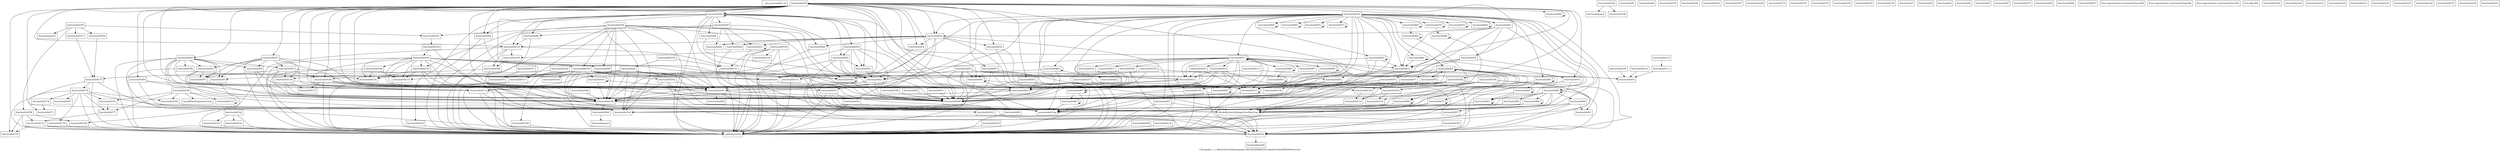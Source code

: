 digraph "Call graph: ./../../data/real-world-programs-raw-data/shiki/tool-evaluation-data/WAVM/wavm.bc" {
	label="Call graph: ./../../data/real-world-programs-raw-data/shiki/tool-evaluation-data/WAVM/wavm.bc";

	Node0x1e9dc80 [shape=record,label="{__gxx_personality_v0}"];
	Node0x1ea4850 [shape=record,label="{functionImport0}"];
	Node0x1ea48d0 [shape=record,label="{functionImport1}"];
	Node0x1ea4590 [shape=record,label="{functionImport2}"];
	Node0x1eaa9c0 [shape=record,label="{functionImport3}"];
	Node0x1eaaa70 [shape=record,label="{functionDef0}"];
	Node0x1e9a230 [shape=record,label="{functionDef20}"];
	Node0x1e9a230 -> Node0x1e99c00;
	Node0x1e9a230 -> Node0x1e99340;
	Node0x1e9a230 -> Node0x1e9a360;
	Node0x1e9a360 [shape=record,label="{functionDef21}"];
	Node0x1e9a360 -> Node0x1e98730;
	Node0x1e9a360 -> Node0xccf410;
	Node0x1e9a360 -> Node0xc9b5e0;
	Node0x1e9a360 -> Node0x1e9a490;
	Node0x1e9a8f0 [shape=record,label="{functionDef22}"];
	Node0x1e9a8f0 -> Node0x1e99340;
	Node0x1e9a8f0 -> Node0x1e9b290;
	Node0x1e9a8f0 -> Node0x1e9af80;
	Node0x1e9a8f0 -> Node0x1e9a970;
	Node0x1e9a8f0 -> Node0x1e9af00;
	Node0x1e9a8f0 -> Node0x1e9ae00;
	Node0x1e9a8f0 -> Node0x1e9ae80;
	Node0x1e9a8f0 -> Node0x1e9ac80;
	Node0x1e9a8f0 -> Node0x1e9ad80;
	Node0x1e9a8f0 -> Node0x1e9b210;
	Node0x1e9a8f0 -> Node0x1e9ad00;
	Node0x1e9b000 [shape=record,label="{functionDef23}"];
	Node0x1e9b000 -> Node0x1e9b080;
	Node0x1e9b000 -> Node0x1e99a50;
	Node0x1e9b000 -> Node0xc9b5e0;
	Node0x1e9b000 -> Node0x1e99c00;
	Node0x1e9b000 -> Node0x1e9a8f0;
	Node0x1e9b000 -> Node0x1e999d0;
	Node0x1e9b100 [shape=record,label="{functionDef24}"];
	Node0x1e9b180 [shape=record,label="{functionDef25}"];
	Node0x1e9a970 [shape=record,label="{functionDef26}"];
	Node0x1e9a970 -> Node0x1e99340;
	Node0x1e9ac80 [shape=record,label="{functionDef27}"];
	Node0x1e9ac80 -> Node0x1e99340;
	Node0x1e9ac80 -> Node0x1e9a100;
	Node0x1ecae60 [shape=record,label="{functionDef157}"];
	Node0x1ecae60 -> Node0x1e99340;
	Node0x1ecae60 -> Node0x1eca5a0;
	Node0x1ecb170 [shape=record,label="{functionDef158}"];
	Node0x1ecb170 -> Node0x1e99340;
	Node0x1ecb170 -> Node0x1e99d00;
	Node0x1ecb170 -> Node0x1eb0a50;
	Node0x1ecb170 -> Node0x1eca5a0;
	Node0x1ecb170 -> Node0x1eb5710;
	Node0x1ecb170 -> Node0x1eb5790;
	Node0x1ecb480 [shape=record,label="{functionDef159}"];
	Node0x1ecb500 [shape=record,label="{functionDef160}"];
	Node0x1ecb580 [shape=record,label="{functionDef161}"];
	Node0x1e99d00 [shape=record,label="{functionDef162}"];
	Node0x1e99d00 -> Node0x1ea4850;
	Node0x1e9a490 [shape=record,label="{functionDef163}"];
	Node0x1e9a490 -> Node0x1e99d00;
	Node0x1e992c0 [shape=record,label="{functionDef164}"];
	Node0x1eb5bf0 [shape=record,label="{functionDef165}"];
	Node0x1eb5bf0 -> Node0x1eb5890;
	Node0x1ecb600 [shape=record,label="{functionDef166}"];
	Node0x1ecb600 -> Node0x1ea4590;
	Node0x1ecb600 -> Node0x1ecb6b0;
	Node0x1ecb730 [shape=record,label="{functionDef167}"];
	Node0x1ecb7b0 [shape=record,label="{functionDef168}"];
	Node0x1eb5910 [shape=record,label="{functionDef169}"];
	Node0x1ecb830 [shape=record,label="{functionDef170}"];
	Node0x1ecb8b0 [shape=record,label="{functionDef171}"];
	Node0x1ecc360 [shape=record,label="{functionDef172}"];
	Node0x1ecc3e0 [shape=record,label="{functionDef173}"];
	Node0x1ecc3e0 -> Node0x1ecc3e0;
	Node0x1ecc460 [shape=record,label="{functionDef174}"];
	Node0x1ecc460 -> Node0x1ecb830;
	Node0x1ecc460 -> Node0x1e99340;
	Node0x1ecc460 -> Node0x1e99d00;
	Node0x1ecc5c0 [shape=record,label="{functionDef175}"];
	Node0x1ecc5c0 -> Node0x1e992c0;
	Node0x1ecc5c0 -> Node0x1ecc640;
	Node0x1ecc5c0 -> Node0x1ecb830;
	Node0x1ecc5c0 -> Node0x1e99340;
	Node0x1ecc640 [shape=record,label="{functionDef176}"];
	Node0x1ecc640 -> Node0x1ecc810;
	Node0x1ecc640 -> Node0x1ecb8b0;
	Node0x1ecc640 -> Node0x1eccb60;
	Node0x1ecc640 -> Node0x1ecc890;
	Node0x1ecc640 -> Node0x1ecca60;
	Node0x1ecc640 -> Node0x1e998a0;
	Node0x1ecc640 -> Node0x1eccae0;
	Node0x1ecc640 -> Node0x1e99340;
	Node0x1ecc640 -> Node0x1eccbe0;
	Node0x1ecc810 [shape=record,label="{functionDef177}"];
	Node0x1ecc810 -> Node0x1ecc460;
	Node0x1ecc890 [shape=record,label="{functionDef178}"];
	Node0x1ecc890 -> Node0x1ecb8b0;
	Node0x1ecca60 [shape=record,label="{functionDef179}"];
	Node0x1ecca60 -> Node0x1e99340;
	Node0x1eccae0 [shape=record,label="{functionDef180}"];
	Node0x1eccae0 -> Node0x1e9a100;
	Node0x1eccb60 [shape=record,label="{functionDef181}"];
	Node0x1eccb60 -> Node0x1e992c0;
	Node0x1eccb60 -> Node0x1ecc810;
	Node0x1e99a50 [shape=record,label="{functionDef13}"];
	Node0x1e99a50 -> Node0x1e99a50;
	Node0x1e99a50 -> Node0xc9b5e0;
	Node0x1e99b80 [shape=record,label="{functionDef14}"];
	Node0x1e99b80 -> Node0x1e99c00;
	Node0x1e99b80 -> Node0x1e99c80;
	Node0x1e99b80 -> Node0x1e98730;
	Node0x1e99b80 -> Node0xc9b5e0;
	Node0x1e99b80 -> Node0x1e99a50;
	Node0x1e99b80 -> Node0x1e99d00;
	Node0x1e99c80 [shape=record,label="{functionDef15}"];
	Node0x1e99c80 -> Node0x1e99d00;
	Node0x1e99c80 -> Node0x1e98730;
	Node0x1e99c80 -> Node0xccf410;
	Node0x1e99ed0 [shape=record,label="{functionDef16}"];
	Node0x1e99ed0 -> Node0x1e99c00;
	Node0x1e99fd0 [shape=record,label="{functionDef18}"];
	Node0x1e99fd0 -> Node0x1e99c00;
	Node0x1e99fd0 -> Node0x1e99c80;
	Node0x1e99fd0 -> Node0x1e99a50;
	Node0x1e99fd0 -> Node0xc9b5e0;
	Node0x1e9a080 [shape=record,label="{functionDef19}"];
	Node0x1e9a080 -> Node0x1e9a100;
	Node0x1e9a080 -> Node0x1e99a50;
	Node0x1e9a080 -> Node0xc9b5e0;
	Node0xccf100 [shape=record,label="{functionDef140}"];
	Node0xccf100 -> Node0x1e99340;
	Node0xccf100 -> Node0x1e9a100;
	Node0xccf100 -> Node0x1e98730;
	Node0xccf100 -> Node0xc9b5e0;
	Node0xccf100 -> Node0x1e99c00;
	Node0xccf100 -> Node0x1eb6410;
	Node0x1e9f4d0 [shape=record,label="{functionDef141}"];
	Node0x1e9f4d0 -> Node0x1e99340;
	Node0x1e9f4d0 -> Node0xc9b5e0;
	Node0x1ec9b90 [shape=record,label="{functionDef142}"];
	Node0x1ec9b90 -> Node0x1ec9c10;
	Node0x1ec9b90 -> Node0x1ec9c90;
	Node0x1ec9b90 -> Node0x1e99340;
	Node0x1ec9c10 [shape=record,label="{functionDef143}"];
	Node0x1ec9c10 -> Node0x1e99340;
	Node0x1ec9c90 [shape=record,label="{functionDef144}"];
	Node0x1ec9c90 -> Node0x1e99340;
	Node0x1ec00c0 [shape=record,label="{functionDef145}"];
	Node0x1ec0140 [shape=record,label="{functionDef146}"];
	Node0x1ec0140 -> Node0x1e99340;
	Node0x1eca2f0 [shape=record,label="{functionDef147}"];
	Node0x1eca2f0 -> Node0x1eb7520;
	Node0x1eca370 [shape=record,label="{functionDef148}"];
	Node0x1eca370 -> Node0x1e99340;
	Node0x1eca370 -> Node0x1e98580;
	Node0x1eca5a0 [shape=record,label="{functionDef149}"];
	Node0x1eca5a0 -> Node0x1eb5790;
	Node0x1eb0a50 [shape=record,label="{functionDef150}"];
	Node0x1eb0a50 -> Node0x1eb5790;
	Node0x1eb0a50 -> Node0x1eb5710;
	Node0x1eca6d0 [shape=record,label="{functionDef151}"];
	Node0x1eca750 [shape=record,label="{functionDef152}"];
	Node0x1eca750 -> Node0x1ec1eb0;
	Node0x1eca750 -> Node0x1e98480;
	Node0x1ecac60 [shape=record,label="{functionDef153}"];
	Node0x1ecace0 [shape=record,label="{functionDef154}"];
	Node0x1ecad60 [shape=record,label="{functionDef155}"];
	Node0x1ecade0 [shape=record,label="{functionDef156}"];
	Node0xc845f0 [shape=record,label="{functionDef1}"];
	Node0xc84670 [shape=record,label="{functionDef2}"];
	Node0xccf9e0 [shape=record,label="{functionDef3}"];
	Node0x1e9e7f0 [shape=record,label="{functionDef4}"];
	Node0x1e98500 [shape=record,label="{functionDef9}"];
	Node0x1e98500 -> Node0x1e99340;
	Node0x1e99f50 [shape=record,label="{functionDef17}"];
	Node0x1e99f50 -> Node0x1e99c00;
	Node0x1e9e870 [shape=record,label="{functionDef5}"];
	Node0xccfa20 [shape=record,label="{functionDef6}"];
	Node0xccfa20 -> Node0xc9b5e0;
	Node0x1e98400 [shape=record,label="{functionDef7}"];
	Node0x1e98480 [shape=record,label="{functionDef8}"];
	Node0x1e98480 -> Node0x1e98500;
	Node0x1e98480 -> Node0x1e98580;
	Node0x1e98480 -> Node0xccf080;
	Node0x1e98480 -> Node0x1e986b0;
	Node0x1e98480 -> Node0x1e98730;
	Node0x1e98480 -> Node0x1e992c0;
	Node0x1e98480 -> Node0xc9b5e0;
	Node0x1e98480 -> Node0xccf410;
	Node0x1e98480 -> Node0xccf100;
	Node0x1e993c0 [shape=record,label="{functionDef10}"];
	Node0x1e99440 [shape=record,label="{functionDef11}"];
	Node0x1e99440 -> Node0xc9b5e0;
	Node0x1e999d0 [shape=record,label="{functionDef12}"];
	Node0x1e999d0 -> Node0x1e99a50;
	Node0x1e999d0 -> Node0xc9b5e0;
	Node0x1e9b210 [shape=record,label="{functionDef28}"];
	Node0x1e9b210 -> Node0x1e99340;
	Node0x1e9b290 [shape=record,label="{functionDef29}"];
	Node0x1e9b290 -> Node0x1e99340;
	Node0x1e9ad00 [shape=record,label="{functionDef30}"];
	Node0x1e9ad00 -> Node0x1e99340;
	Node0x1e9ad00 -> Node0x1e9a100;
	Node0x1e9ad80 [shape=record,label="{functionDef31}"];
	Node0x1e9ad80 -> Node0x1e99340;
	Node0x1e9ad80 -> Node0x1e9ad80;
	Node0x1e9ae00 [shape=record,label="{functionDef32}"];
	Node0x1e9ae00 -> Node0x1e99340;
	Node0x1e9ae00 -> Node0x1e9a100;
	Node0x1e9af00 [shape=record,label="{functionDef33}"];
	Node0x1e9af00 -> Node0x1e99340;
	Node0x1e9af00 -> Node0x1e998a0;
	Node0x1e9af00 -> Node0x1e9a100;
	Node0x1e9af00 -> Node0x1e9ad00;
	Node0x1e9af80 [shape=record,label="{functionDef34}"];
	Node0x1e9af80 -> Node0x1e98580;
	Node0x1e9b080 [shape=record,label="{functionDef35}"];
	Node0x1e9b080 -> Node0x1e99920;
	Node0x1e9b080 -> Node0x1e99a50;
	Node0x1e9b080 -> Node0xc9b5e0;
	Node0x1e9b080 -> Node0x1e99c00;
	Node0x1e9b080 -> Node0x1e999d0;
	Node0x1e99920 [shape=record,label="{functionDef36}"];
	Node0x1e99920 -> Node0x1e99340;
	Node0x1e99920 -> Node0x1e99c00;
	Node0x1e99920 -> Node0xc9b5e0;
	Node0x1e99920 -> Node0x1e99a50;
	Node0x1e99920 -> Node0x1e9a080;
	Node0x1e99920 -> Node0x1e9ae80;
	Node0x1e99920 -> Node0x1e99c80;
	Node0x1e99920 -> Node0x1e9ba70;
	Node0x1e99920 -> Node0x1ea9310;
	Node0x1e99920 -> Node0x1e9a8f0;
	Node0x1e99920 -> Node0x1e999d0;
	Node0x1e99920 -> Node0x1e9b000;
	Node0x1e99920 -> Node0xccf410;
	Node0x1e99920 -> Node0x1e98730;
	Node0x1e99920 -> Node0xccf100;
	Node0x1e99920 -> Node0xccf080;
	Node0x1e99920 -> Node0x1e986b0;
	Node0x1e99920 -> Node0x1e98580;
	Node0x1e99920 -> Node0x1ea9110;
	Node0x1e99920 -> Node0x1e9ae00;
	Node0x1e99920 -> Node0x1ea9290;
	Node0x1e99920 -> Node0x1e992c0;
	Node0x1e99920 -> Node0x1ea5f70;
	Node0x1e99920 -> Node0x1ea9210;
	Node0x1e99920 -> Node0x1ea9190;
	Node0x1e99920 -> Node0x1ea5ef0;
	Node0x1e99920 -> Node0x1e9a360;
	Node0x1e99920 -> Node0x1e9cc50;
	Node0x1e99920 -> Node0x1e998a0;
	Node0x1e99920 -> Node0x1ea5e70;
	Node0x1e99920 -> Node0x1e9af80;
	Node0x1e99920 -> Node0x1e9af00;
	Node0x1e99920 -> Node0x1ea5df0;
	Node0x1ea5e70 [shape=record,label="{functionDef37}"];
	Node0x1ea5e70 -> Node0x1e99340;
	Node0x1ea5e70 -> Node0xc9b5e0;
	Node0x1ea5e70 -> Node0x1e99c00;
	Node0x1ea5e70 -> Node0xccf080;
	Node0x1ea5e70 -> Node0x1e9bc70;
	Node0x1ea5e70 -> Node0x1e9bbf0;
	Node0x1ea5e70 -> Node0x1e9bb70;
	Node0x1ea5e70 -> Node0x1e9baf0;
	Node0x1ea5e70 -> Node0x1e98500;
	Node0x1ea5ef0 [shape=record,label="{functionDef38}"];
	Node0x1ea5ef0 -> Node0x1e99c00;
	Node0x1ea5ef0 -> Node0x1e99d00;
	Node0x1ea5ef0 -> Node0x1e98730;
	Node0x1ea5ef0 -> Node0x1e99a50;
	Node0x1ea5ef0 -> Node0xc9b5e0;
	Node0x1ea5f70 [shape=record,label="{functionDef39}"];
	Node0x1ea5f70 -> Node0x1e99340;
	Node0x1ea5f70 -> Node0xc9b5e0;
	Node0x1ea5f70 -> Node0x1e99c00;
	Node0x1ea5f70 -> Node0x1e9bc70;
	Node0x1ea5f70 -> Node0x1e9bbf0;
	Node0x1ea5f70 -> Node0x1e9bb70;
	Node0x1ea5f70 -> Node0x1e9baf0;
	Node0x1ea5f70 -> Node0x1e99d00;
	Node0x1ea5f70 -> Node0x1e9c850;
	Node0x1ea5f70 -> Node0x1e98500;
	Node0x1ea5f70 -> Node0xccf080;
	Node0x1ea5f70 -> Node0x1e9a100;
	Node0x1ea9110 [shape=record,label="{functionDef40}"];
	Node0x1ea9110 -> Node0x1e98730;
	Node0x1ea9110 -> Node0xccf410;
	Node0x1ea9110 -> Node0x1e992c0;
	Node0x1e9cc50 [shape=record,label="{functionDef41}"];
	Node0x1e9cc50 -> Node0x1e99c00;
	Node0x1e9cc50 -> Node0x1e9cc50;
	Node0x1e9cc50 -> Node0x1e99a50;
	Node0x1e9cc50 -> Node0xc9b5e0;
	Node0x1ea9190 [shape=record,label="{functionDef42}"];
	Node0x1ea9190 -> Node0x1e9c980;
	Node0x1ea9190 -> Node0xc9b5e0;
	Node0x1ea9190 -> Node0x1e99340;
	Node0x1ea9190 -> Node0x1e9cbb0;
	Node0x1ea9190 -> Node0x1e9a360;
	Node0x1ea9190 -> Node0x1e9ae80;
	Node0x1ea9190 -> Node0x1ea9210;
	Node0x1ea9190 -> Node0x1e9cab0;
	Node0x1ea9190 -> Node0x1e99c00;
	Node0x1ea9190 -> Node0x1e99a50;
	Node0x1ea9190 -> Node0x1e992c0;
	Node0x1ea9190 -> Node0x1eb08d0;
	Node0x1ea9190 -> Node0x1eb0850;
	Node0x1ea9190 -> Node0x1eb07d0;
	Node0x1ea9190 -> Node0x1ea9190;
	Node0x1ea9190 -> Node0x1e9cb30;
	Node0x1ea1c80 [shape=record,label="{functionDef91}"];
	Node0x1ea1c80 -> Node0x1ea1c80;
	Node0x1ea1c80 -> Node0x1e9a100;
	Node0x1ea4170 [shape=record,label="{functionDef92}"];
	Node0x1ea4170 -> Node0x1ea4170;
	Node0x1ea4170 -> Node0x1e998a0;
	Node0x1eb96a0 [shape=record,label="{functionDef93}"];
	Node0x1eb96a0 -> Node0x1eb96a0;
	Node0x1eb1fe0 [shape=record,label="{functionDef94}"];
	Node0x1eb1fe0 -> Node0x1e99340;
	Node0x1eb1fe0 -> Node0x1e99d00;
	Node0x1eb1fe0 -> Node0x1e9a100;
	Node0x1eb1fe0 -> Node0x1ea1d80;
	Node0x1ea1970 [shape=record,label="{functionDef95}"];
	Node0x1ea1970 -> Node0x1ebf630;
	Node0x1ea1970 -> Node0x1e992c0;
	Node0x1ea1d00 [shape=record,label="{functionDef96}"];
	Node0x1ea1d00 -> Node0x1ea1d00;
	Node0x1ea1d00 -> Node0x1e998a0;
	Node0x1ea1d00 -> Node0x1e9a100;
	Node0x1ebf630 [shape=record,label="{functionDef97}"];
	Node0x1ebf630 -> Node0x1e99340;
	Node0x1ebf9f0 [shape=record,label="{functionDef98}"];
	Node0x1ebf9f0 -> Node0x1ebf9f0;
	Node0x1ebf9f0 -> Node0xc9b5e0;
	Node0x1ebfad0 [shape=record,label="{functionDef99}"];
	Node0x1ebfad0 -> Node0x1e98730;
	Node0x1ebfad0 -> Node0xccf410;
	Node0x1eb0950 [shape=record,label="{functionDef43}"];
	Node0x1eb0950 -> Node0x1eb09d0;
	Node0x1eb0950 -> Node0x1e99340;
	Node0x1eb0950 -> Node0x1e9a360;
	Node0x1eb0950 -> Node0xc9b5e0;
	Node0x1eb0950 -> Node0x1eb0a50;
	Node0x1eb0950 -> Node0x1e99c00;
	Node0x1eb0950 -> Node0x1e99a50;
	Node0x1eb0950 -> Node0x1e9cc50;
	Node0x1eb0950 -> Node0x1e99c80;
	Node0x1ea9210 [shape=record,label="{functionDef44}"];
	Node0x1ea9210 -> Node0x1e99340;
	Node0x1ea9210 -> Node0x1e9a360;
	Node0x1ea9290 [shape=record,label="{functionDef45}"];
	Node0x1ea9290 -> Node0x1e99a50;
	Node0x1ea9290 -> Node0xc9b5e0;
	Node0x1ea9310 [shape=record,label="{functionDef46}"];
	Node0x1ea9310 -> Node0x1ea9310;
	Node0x1e9c980 [shape=record,label="{functionDef47}"];
	Node0x1e9c980 -> Node0x1e99340;
	Node0x1e9c980 -> Node0x1e9b290;
	Node0x1e9c980 -> Node0x1e9cb30;
	Node0x1e9c980 -> Node0x1e9a970;
	Node0x1e9c980 -> Node0x1e9ad80;
	Node0x1e9c980 -> Node0x1e9b210;
	Node0x1ebfc00 [shape=record,label="{functionDef100}"];
	Node0x1ebfc00 -> Node0x1e98730;
	Node0x1ebfc00 -> Node0x1e99d00;
	Node0x1ebfc00 -> Node0x1ebf9f0;
	Node0x1ebfc00 -> Node0x1ebfd30;
	Node0x1ebfc00 -> Node0x1e99340;
	Node0x1ebfc00 -> Node0x1e9a100;
	Node0x1ebfc00 -> Node0x1ec0040;
	Node0x1ebfc00 -> Node0x1e998a0;
	Node0x1ebfc00 -> Node0x1ec01c0;
	Node0x1ebfc00 -> Node0x1e993c0;
	Node0x1ebfc00 -> Node0x1e9ba70;
	Node0x1ebfc00 -> Node0x1ec00c0;
	Node0x1ebfc00 -> Node0x1ec0140;
	Node0x1ebfc00 -> Node0x1eb7520;
	Node0x1ebfc00 -> Node0x1eb6a00;
	Node0x1ebfd30 [shape=record,label="{functionDef101}"];
	Node0x1ebfd30 -> Node0x1e98730;
	Node0x1ebfd30 -> Node0x1ebfd30;
	Node0x1ebfd30 -> Node0xccf410;
	Node0x1ec0040 [shape=record,label="{functionDef102}"];
	Node0x1ec0040 -> Node0x1e9a100;
	Node0x1ec0040 -> Node0x1e98730;
	Node0x1ec0040 -> Node0x1e99d00;
	Node0x1ec0040 -> Node0xccf410;
	Node0x1ec02f0 [shape=record,label="{functionDef103}"];
	Node0x1ec02f0 -> Node0x1e99340;
	Node0x1ec02f0 -> Node0x1e998a0;
	Node0x1ec02f0 -> Node0x1ec0370;
	Node0x1ec02f0 -> Node0x1e9ba70;
	Node0x1eb7900 [shape=record,label="{functionDef104}"];
	Node0x1eb7900 -> Node0xccf410;
	Node0x1eb7900 -> Node0x1e98730;
	Node0x1eb7900 -> Node0x1e992c0;
	Node0x1eb7900 -> Node0x1ebfad0;
	Node0x1eb7900 -> Node0x1ebf9f0;
	Node0x1eb7900 -> Node0x1e99340;
	Node0x1eb7900 -> Node0x1ec01c0;
	Node0x1eb7900 -> Node0xc9b5e0;
	Node0x1eb7900 -> Node0x1e9ba70;
	Node0x1eb7900 -> Node0x1ebfc00;
	Node0x1eb7900 -> Node0x1ec0370;
	Node0x1eb7900 -> Node0x1ec0b90;
	Node0x1eb7900 -> Node0x1e998a0;
	Node0x1eb7900 -> Node0x1ec02f0;
	Node0x1ec0c10 [shape=record,label="{functionDef105}"];
	Node0x1ec0c10 -> Node0x1eb7900;
	Node0x1ec0c10 -> Node0xc9b5e0;
	Node0x1ec0b90 [shape=record,label="{functionDef106}"];
	Node0x1ec0b90 -> Node0x1e99340;
	Node0x1ec0b90 -> Node0x1e9ba70;
	Node0x1ec0b90 -> Node0x1ec0370;
	Node0x1ec0cf0 [shape=record,label="{functionDef107}"];
	Node0x1e9cb30 [shape=record,label="{functionDef48}"];
	Node0x1e9cb30 -> Node0x1e9ae80;
	Node0x1e9cb30 -> Node0x1e99340;
	Node0x1e9cbb0 [shape=record,label="{functionDef49}"];
	Node0x1e9cbb0 -> Node0x1e9a360;
	Node0x1eb07d0 [shape=record,label="{functionDef50}"];
	Node0x1eb07d0 -> Node0x1e9a360;
	Node0x1eb07d0 -> Node0x1e99d00;
	Node0x1eb07d0 -> Node0x1e98730;
	Node0x1eb07d0 -> Node0x1eb0850;
	Node0x1eb07d0 -> Node0xc9b5e0;
	Node0x1eb0850 [shape=record,label="{functionDef51}"];
	Node0x1eb0850 -> Node0x1e9a360;
	Node0x1eb0850 -> Node0xc9b5e0;
	Node0x1eb08d0 [shape=record,label="{functionDef52}"];
	Node0x1eb08d0 -> Node0x1e98730;
	Node0x1eb08d0 -> Node0xc9b5e0;
	Node0x1eb08d0 -> Node0x1eb0850;
	Node0x1eb08d0 -> Node0x1e99d00;
	Node0x1eb08d0 -> Node0x1e9a360;
	Node0x1eb08d0 -> Node0x1eb07d0;
	Node0x1ea5df0 [shape=record,label="{functionDef53}"];
	Node0x1ea5df0 -> Node0x1e99c00;
	Node0x1ea5df0 -> Node0xc9b5e0;
	Node0x1ea5df0 -> Node0x1e99a50;
	Node0x1ea5df0 -> Node0x1e9cc50;
	Node0x1e9baf0 [shape=record,label="{functionDef54}"];
	Node0x1e9baf0 -> Node0x1e9bb70;
	Node0x1e9baf0 -> Node0x1e98730;
	Node0x1e9baf0 -> Node0xccf410;
	Node0x1e9bc70 [shape=record,label="{functionDef55}"];
	Node0x1e9bc70 -> Node0x1e9bb70;
	Node0x1e9bc70 -> Node0x1e986b0;
	Node0x1e9bc70 -> Node0xc9b5e0;
	Node0x1e9bc70 -> Node0x1e98580;
	Node0x1e9bc70 -> Node0x1e98730;
	Node0x1e9bc70 -> Node0xccf100;
	Node0x1e9c850 [shape=record,label="{functionDef56}"];
	Node0x1e9c850 -> Node0x1e99340;
	Node0x1e9c850 -> Node0x1e98580;
	Node0x1e9bb70 [shape=record,label="{functionDef57}"];
	Node0x1e9bb70 -> Node0x1e98730;
	Node0x1e9bbf0 [shape=record,label="{functionDef58}"];
	Node0x1e9bbf0 -> Node0x1e98730;
	Node0x1e9bbf0 -> Node0xccf080;
	Node0x1e9f300 [shape=record,label="{functionDef59}"];
	Node0x1e9f300 -> Node0xc9b5e0;
	Node0x1e9f300 -> Node0x1e9f550;
	Node0x1e9f300 -> Node0x1e9f4d0;
	Node0x1e9f5d0 [shape=record,label="{functionDef60}"];
	Node0x1e9f5d0 -> Node0x1e992c0;
	Node0x1e9f5d0 -> Node0x1e9f5d0;
	Node0x1e9f5d0 -> Node0x1eb1fe0;
	Node0x1e9f5d0 -> Node0x1e99d00;
	Node0x1e9f5d0 -> Node0x1ea1970;
	Node0x1e9f5d0 -> Node0x1e99340;
	Node0x1e9f5d0 -> Node0x1ea1d00;
	Node0x1e9f5d0 -> Node0x1ea1c80;
	Node0x1e9f5d0 -> Node0x1e9a100;
	Node0x1ea1d80 [shape=record,label="{functionDef61}"];
	Node0x1ea1e00 [shape=record,label="{functionDef62}"];
	Node0x1ea1e00 -> Node0x1ea1e00;
	Node0x1ea1e00 -> Node0x1ea5150;
	Node0x1ea1e00 -> Node0x1ea5250;
	Node0x1ea1e00 -> Node0xccf410;
	Node0x1ea1e00 -> Node0x1ea5350;
	Node0x1ea1e00 -> Node0x1e9a100;
	Node0x1ea1e00 -> Node0x1e98730;
	Node0x1ea1e00 -> Node0x1ea52d0;
	Node0x1ea1e00 -> Node0x1e99d00;
	Node0x1ea1e00 -> Node0x1ea51d0;
	Node0x1ea1e00 -> Node0x1e99340;
	Node0x1ea53d0 [shape=record,label="{functionDef63}"];
	Node0x1ea53d0 -> Node0x1ea53d0;
	Node0x1ea53d0 -> Node0x1e99c80;
	Node0x1ea53d0 -> Node0x1e999d0;
	Node0x1ea53d0 -> Node0x1e99340;
	Node0x1ea5450 [shape=record,label="{functionDef64}"];
	Node0x1ea5450 -> Node0x1ea5450;
	Node0x1eb55e0 [shape=record,label="{functionDef129}"];
	Node0x1eb55e0 -> Node0x1e99340;
	Node0x1e9cab0 [shape=record,label="{functionDef130}"];
	Node0x1e9cab0 -> Node0x1e99340;
	Node0x1eb6a00 [shape=record,label="{functionDef131}"];
	Node0x1eb6a00 -> Node0x1e99340;
	Node0x1eb5710 [shape=record,label="{functionDef132}"];
	Node0x1eb5790 [shape=record,label="{functionDef133}"];
	Node0x1eb5790 -> Node0x1e9a100;
	Node0x1eb5810 [shape=record,label="{functionDef134}"];
	Node0x1e9ae80 [shape=record,label="{functionDef135}"];
	Node0x1e9ae80 -> Node0x1eb5890;
	Node0x1e9ae80 -> Node0x1eb5910;
	Node0x1e9ae80 -> Node0x1ec1eb0;
	Node0x1e9ae80 -> Node0x1e99340;
	Node0x1e9ae80 -> Node0x1eb5bf0;
	Node0x1e986b0 [shape=record,label="{functionDef136}"];
	Node0x1e986b0 -> Node0x1eb6410;
	Node0x1e986b0 -> Node0x1e98730;
	Node0x1e986b0 -> Node0x1e99c00;
	Node0x1e986b0 -> Node0xc9b5e0;
	Node0x1eb6410 [shape=record,label="{functionDef137}"];
	Node0x1ea54d0 [shape=record,label="{functionDef65}"];
	Node0x1ea54d0 -> Node0x1ea54d0;
	Node0x1ea5550 [shape=record,label="{functionDef66}"];
	Node0x1ea5550 -> Node0x1ea5550;
	Node0x1ea5550 -> Node0x1e998a0;
	Node0x1ea5550 -> Node0x1e9b180;
	Node0x1ea5550 -> Node0x1e98580;
	Node0x1ea3750 [shape=record,label="{functionDef67}"];
	Node0x1ea3750 -> Node0x1ea3750;
	Node0x1ea3750 -> Node0x1e998a0;
	Node0x1ea3750 -> Node0x1ea37d0;
	Node0x1ea3850 [shape=record,label="{functionDef68}"];
	Node0x1ea3850 -> Node0x1ea3850;
	Node0x1ea3850 -> Node0x1ea38d0;
	Node0x1ea3aa0 [shape=record,label="{functionDef69}"];
	Node0x1ea3aa0 -> Node0x1ea3aa0;
	Node0x1ea3aa0 -> Node0x1ea3b20;
	Node0x1ea3aa0 -> Node0x1e998a0;
	Node0x1ea3cf0 [shape=record,label="{functionDef70}"];
	Node0x1ea3cf0 -> Node0x1ea3cf0;
	Node0x1ea3cf0 -> Node0x1ea3d70;
	Node0x1ea3df0 [shape=record,label="{functionDef71}"];
	Node0x1ea3df0 -> Node0x1ea3df0;
	Node0x1ea3df0 -> Node0x1ea3e70;
	Node0x1ea3df0 -> Node0x1e99340;
	Node0x1ea3df0 -> Node0x1e999d0;
	Node0x1ea3df0 -> Node0x1e99ed0;
	Node0x1ea3df0 -> Node0x1e99f50;
	Node0x1ea3df0 -> Node0x1e99c80;
	Node0x1ea3df0 -> Node0x1e99fd0;
	Node0x1ea3df0 -> Node0x1e9a230;
	Node0x1ea3df0 -> Node0x1eb6a00;
	Node0x1ea3df0 -> Node0x1ea4170;
	Node0x1ea3df0 -> Node0x1ea1c80;
	Node0x1ea3df0 -> Node0x1e99b80;
	Node0x1ea3df0 -> Node0x1ea40f0;
	Node0x1ea3df0 -> Node0x1e99c00;
	Node0x1ea3df0 -> Node0x1e998a0;
	Node0x1ea3df0 -> Node0x1e99a50;
	Node0x1ea3df0 -> Node0x1ea55d0;
	Node0x1ea3df0 -> Node0x1ea52d0;
	Node0x1eb6a80 [shape=record,label="{functionDef72}"];
	Node0x1eb6a80 -> Node0x1eb6a80;
	Node0x1eb6b00 [shape=record,label="{functionDef73}"];
	Node0x1eb6b00 -> Node0x1eb6b00;
	Node0x1eb6c30 [shape=record,label="{functionDef74}"];
	Node0x1eb6c30 -> Node0x1eb6c30;
	Node0x1ea5150 [shape=record,label="{functionDef75}"];
	Node0x1ea5150 -> Node0x1ea5150;
	Node0x1ea5150 -> Node0x1e9a100;
	Node0x1ea5150 -> Node0x1e99340;
	Node0x1ea51d0 [shape=record,label="{functionDef76}"];
	Node0x1ea51d0 -> Node0xccf410;
	Node0x1ea51d0 -> Node0x1e99d00;
	Node0x1ea51d0 -> Node0x1e9a100;
	Node0x1ea51d0 -> Node0xccf080;
	Node0x1ea5250 [shape=record,label="{functionDef77}"];
	Node0x1ea5250 -> Node0xccf410;
	Node0x1ea5250 -> Node0x1e9a100;
	Node0x1ea5350 [shape=record,label="{functionDef78}"];
	Node0x1ea5350 -> Node0x1ea1e00;
	Node0x1ea5350 -> Node0xccf410;
	Node0x1ea5350 -> Node0x1e9a100;
	Node0x1eb7520 [shape=record,label="{functionDef79}"];
	Node0x1eb09d0 [shape=record,label="{functionDef80}"];
	Node0x1eb09d0 -> Node0x1e99340;
	Node0x1eb75a0 [shape=record,label="{functionDef81}"];
	Node0x1eb75a0 -> Node0x1eb75a0;
	Node0x1eb75a0 -> Node0x1e999d0;
	Node0x1eb75a0 -> Node0x1e9a080;
	Node0x1eb7620 [shape=record,label="{functionDef82}"];
	Node0x1eb7620 -> Node0x1eb7620;
	Node0x1ea37d0 [shape=record,label="{functionDef83}"];
	Node0x1ea37d0 -> Node0x1ea37d0;
	Node0x1ea37d0 -> Node0x1e998a0;
	Node0x1ea38d0 [shape=record,label="{functionDef84}"];
	Node0x1ea38d0 -> Node0x1ea38d0;
	Node0x1ea38d0 -> Node0x1e998a0;
	Node0x1ea3b20 [shape=record,label="{functionDef85}"];
	Node0x1ea3b20 -> Node0x1ea3b20;
	Node0x1ea3b20 -> Node0x1ea1c80;
	Node0x1ea3b20 -> Node0x1e998a0;
	Node0x1ea3d70 [shape=record,label="{functionDef86}"];
	Node0x1ea3d70 -> Node0x1ea3d70;
	Node0x1ea3d70 -> Node0x1e998a0;
	Node0x1ea3e70 [shape=record,label="{functionDef87}"];
	Node0x1ea55d0 [shape=record,label="{functionDef88}"];
	Node0x1ea55d0 -> Node0x1ea55d0;
	Node0x1ea55d0 -> Node0x1eb96a0;
	Node0x1ea52d0 [shape=record,label="{functionDef89}"];
	Node0x1ea52d0 -> Node0x1ea52d0;
	Node0x1ea52d0 -> Node0x1e9a100;
	Node0x1ea52d0 -> Node0x1e99340;
	Node0x1ea40f0 [shape=record,label="{functionDef90}"];
	Node0x1ea40f0 -> Node0x1ea40f0;
	Node0x1eccbe0 [shape=record,label="{functionDef187}"];
	Node0x1ecd5d0 [shape=record,label="{functionDef188}"];
	Node0x1ecd5d0 -> Node0x1e98730;
	Node0x1ecd650 [shape=record,label="{functionDef189}"];
	Node0x1ecd650 -> Node0xc9b5e0;
	Node0x1ecd700 [shape=record,label="{functionDef190}"];
	Node0x1ecd700 -> Node0x1e99340;
	Node0x1ecd700 -> Node0x1eb5bf0;
	Node0x1ecd700 -> Node0x1e99d00;
	Node0x1ecd700 -> Node0x1ec1eb0;
	Node0x1ecd700 -> Node0x1eb5810;
	Node0x1ecd700 -> Node0x1e998a0;
	Node0x1ecd810 [shape=record,label="{functionDef191}"];
	Node0x1ecd810 -> Node0x1ec0c10;
	Node0x1ecd890 [shape=record,label="{functionDef192}"];
	Node0x1ecd890 -> Node0x1e98730;
	Node0x1ecd890 -> Node0xc9b5e0;
	Node0x1ecd890 -> Node0x1e99c00;
	Node0x1ecd890 -> Node0x1e99340;
	Node0x1ecd890 -> Node0x1ebf9f0;
	Node0x1ecd890 -> Node0xccf410;
	Node0x1ecd890 -> Node0x1e99d00;
	Node0x1ecd890 -> Node0x1e9f300;
	Node0x1ecd890 -> Node0x1e999d0;
	Node0x1ecd890 -> Node0x1e9a100;
	Node0x1ecd890 -> Node0x1ea1e00;
	Node0x1ecd890 -> Node0x1e9f4d0;
	Node0x1ecd890 -> Node0x1e992c0;
	Node0x1ecd890 -> Node0x1ea1d80;
	Node0x1ecd890 -> Node0x1e9f5d0;
	Node0x1ecd890 -> Node0x1e9a8f0;
	Node0x1ecd890 -> Node0x1e9b000;
	Node0x1ecd890 -> Node0x1eb6c30;
	Node0x1ecd890 -> Node0x1e99a50;
	Node0x1ecd890 -> Node0x1eb6b00;
	Node0x1ecd890 -> Node0x1eb6a80;
	Node0x1ecd890 -> Node0x1e98580;
	Node0x1ecd890 -> Node0x1ea53d0;
	Node0x1ecd890 -> Node0x1ea3df0;
	Node0x1ecd890 -> Node0x1eb75a0;
	Node0x1ecd890 -> Node0x1eb7620;
	Node0x1ecd890 -> Node0x1ea3cf0;
	Node0x1ecd890 -> Node0x1ea5450;
	Node0x1ecd890 -> Node0x1ea54d0;
	Node0x1ecd890 -> Node0x1ea3aa0;
	Node0x1ecd890 -> Node0x1ea5550;
	Node0x1ecd890 -> Node0x1ea3750;
	Node0x1ecd890 -> Node0x1ea3850;
	Node0x1ece8a0 [shape=record,label="{functionDef193}"];
	Node0x1ece8a0 -> Node0xc9b5e0;
	Node0x1ece8a0 -> Node0x1ebf9f0;
	Node0x1ece8a0 -> Node0x1e9f300;
	Node0x1ece980 [shape=record,label="{functionDef194}"];
	Node0x1ece980 -> Node0x1ecd810;
	Node0x1ece980 -> Node0x1e98730;
	Node0x1ece980 -> Node0xccf410;
	Node0x1ece980 -> Node0xc9b5e0;
	Node0x1ece980 -> Node0x1e992c0;
	Node0x1ece980 -> Node0x1ebfad0;
	Node0x1ece980 -> Node0x1ebf9f0;
	Node0x1ece980 -> Node0x1e99340;
	Node0x1ece980 -> Node0x1ec01c0;
	Node0x1ece980 -> Node0x1e998a0;
	Node0x1ece980 -> Node0x1ebfc00;
	Node0x1ece980 -> Node0x1ec02f0;
	Node0x1ece980 -> Node0x1ec0370;
	Node0x1ecec90 [shape=record,label="{functionDef195}"];
	Node0x1ecec90 -> Node0x1eced10;
	Node0x1ecec90 -> Node0x1eced90;
	Node0x1ecec90 -> Node0x1ecee10;
	Node0x1ecec90 -> Node0x1ea48d0;
	Node0x1ecec90 -> Node0x1ecd810;
	Node0x1eced10 [shape=record,label="{functionDef196}"];
	Node0x1eced10 -> Node0x1ecc5c0;
	Node0x1ecee10 [shape=record,label="{functionDef197}"];
	Node0x1ecee10 -> Node0x1ecc5c0;
	Node0x1eced90 [shape=record,label="{functionDef198}"];
	Node0x1eced90 -> Node0x1eb5910;
	Node0x1eced90 -> Node0x1ecc460;
	Node0x1eced90 -> Node0x1ecb830;
	Node0x1eced90 -> Node0x1e99340;
	Node0x1e98730 [shape=record,label="{functionDef199}"];
	Node0x1e98730 -> Node0x1eceef0;
	Node0x1e98730 -> Node0x1e998a0;
	Node0xc9b5e0 [shape=record,label="{functionDef200}"];
	Node0xccf410 [shape=record,label="{functionDef201}"];
	Node0xccf410 -> Node0x1e98730;
	Node0xccf410 -> Node0x1ecf0c0;
	Node0xccf410 -> Node0xc9b5e0;
	Node0xccf410 -> Node0x1e99d00;
	Node0x1ecf0c0 [shape=record,label="{functionDef202}"];
	Node0x1e99c00 [shape=record,label="{functionDef203}"];
	Node0x1e99c00 -> Node0x1e98730;
	Node0x1e99c00 -> Node0x1e992c0;
	Node0x1eceef0 [shape=record,label="{functionDef204}"];
	Node0x1eceef0 -> Node0x1eaa9c0;
	Node0x1ecf290 [shape=record,label="{functionDef205}"];
	Node0x1ecf310 [shape=record,label="{functionDef206}"];
	Node0x1ecf390 [shape=record,label="{functionDef207}"];
	Node0x1ecf410 [shape=record,label="{functionDef208}"];
	Node0x1ecf410 -> Node0x1e99340;
	Node0x1e99340 [shape=record,label="{callIndirectFail}"];
	Node0x1e9a100 [shape=record,label="{divideByZeroOrIntegerOverflowTrap}"];
	Node0x1e998a0 [shape=record,label="{unreachableTrap}"];
	Node0x1ecf580 [shape=record,label="{llvm.experimental.constrained.fmul.f64}"];
	Node0x1ecf600 [shape=record,label="{llvm.experimental.constrained.fadd.f64}"];
	Node0x1ecd3f0 [shape=record,label="{invalidFloatOperationTrap}"];
	Node0x1ecf6b0 [shape=record,label="{llvm.experimental.constrained.fsub.f64}"];
	Node0x1ecf730 [shape=record,label="{llvm.fabs.f64}"];
	Node0x1ec0d70 [shape=record,label="{functionDef108}"];
	Node0x1ec0df0 [shape=record,label="{functionDef109}"];
	Node0x1ec0df0 -> Node0x1e993c0;
	Node0x1ec0e70 [shape=record,label="{functionDef110}"];
	Node0x1ec0e70 -> Node0x1ec0ef0;
	Node0x1ec0ef0 [shape=record,label="{functionDef111}"];
	Node0x1ec0ef0 -> Node0x1e993c0;
	Node0x1ec0f70 [shape=record,label="{functionDef112}"];
	Node0x1ec0f70 -> Node0x1e993c0;
	Node0x1ec0ff0 [shape=record,label="{functionDef113}"];
	Node0x1ec0ff0 -> Node0x1e993c0;
	Node0x1ec0ff0 -> Node0x1e99340;
	Node0xccf080 [shape=record,label="{functionDef114}"];
	Node0xccf080 -> Node0x1e98730;
	Node0xccf080 -> Node0x1e99d00;
	Node0xccf080 -> Node0x1e992c0;
	Node0x1ec0370 [shape=record,label="{functionDef115}"];
	Node0x1ec0370 -> Node0x1e99340;
	Node0x1e9ba70 [shape=record,label="{functionDef116}"];
	Node0x1e9ba70 -> Node0x1e99340;
	Node0x1ec01c0 [shape=record,label="{functionDef117}"];
	Node0x1ec01c0 -> Node0x1e99340;
	Node0x1ec1eb0 [shape=record,label="{functionDef118}"];
	Node0x1ec1eb0 -> Node0x1e99340;
	Node0x1ec1eb0 -> Node0x1e998a0;
	Node0x1ec2040 [shape=record,label="{functionDef119}"];
	Node0x1ec2040 -> Node0x1e99340;
	Node0x1ec2170 [shape=record,label="{functionDef120}"];
	Node0x1ec21f0 [shape=record,label="{functionDef121}"];
	Node0x1ec2270 [shape=record,label="{functionDef122}"];
	Node0x1ec22f0 [shape=record,label="{functionDef123}"];
	Node0x1eb5360 [shape=record,label="{functionDef124}"];
	Node0x1eb53e0 [shape=record,label="{functionDef125}"];
	Node0x1eb5460 [shape=record,label="{functionDef126}"];
	Node0x1eb54e0 [shape=record,label="{functionDef127}"];
	Node0x1eb5560 [shape=record,label="{functionDef128}"];
	Node0x1e9f550 [shape=record,label="{functionDef138}"];
	Node0x1e9f550 -> Node0xc9b5e0;
	Node0x1e98580 [shape=record,label="{functionDef139}"];
	Node0x1e98580 -> Node0x1e99340;
	Node0x1e98580 -> Node0x1e9a100;
	Node0x1ecd2c0 [shape=record,label="{functionDef182}"];
	Node0x1ecd2c0 -> Node0x1eccb60;
	Node0x1ecd2c0 -> Node0x1ecc810;
	Node0x1ecd2c0 -> Node0x1e9a100;
	Node0x1ecd2c0 -> Node0x1ecd3f0;
	Node0x1ecd2c0 -> Node0x1ecc3e0;
	Node0x1ecd2c0 -> Node0x1eccae0;
	Node0x1ecd470 [shape=record,label="{functionDef183}"];
	Node0x1eb5890 [shape=record,label="{functionDef184}"];
	Node0x1eb5890 -> Node0x1e992c0;
	Node0x1eb5890 -> Node0x1ecc5c0;
	Node0x1ecd4f0 [shape=record,label="{functionDef185}"];
	Node0x1ecd4f0 -> Node0x1e99d00;
	Node0x1ecb6b0 [shape=record,label="{functionDef186}"];
}
